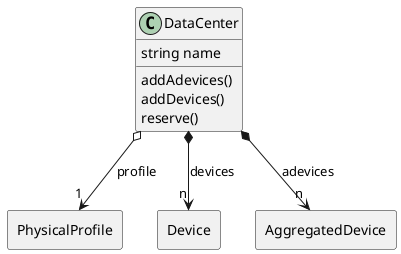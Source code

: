 @startuml

class "DataCenter" as Model {
 string name

 addAdevices()
 addDevices()
 reserve()
 
}

rectangle "PhysicalProfile" as PhysicalProfile {
}

Model o--> "1" PhysicalProfile : profile


rectangle "Device" as Device {
}

Model *--> "n" Device : devices


rectangle "AggregatedDevice" as AggregatedDevice {
}

Model *--> "n" AggregatedDevice : adevices




@enduml
